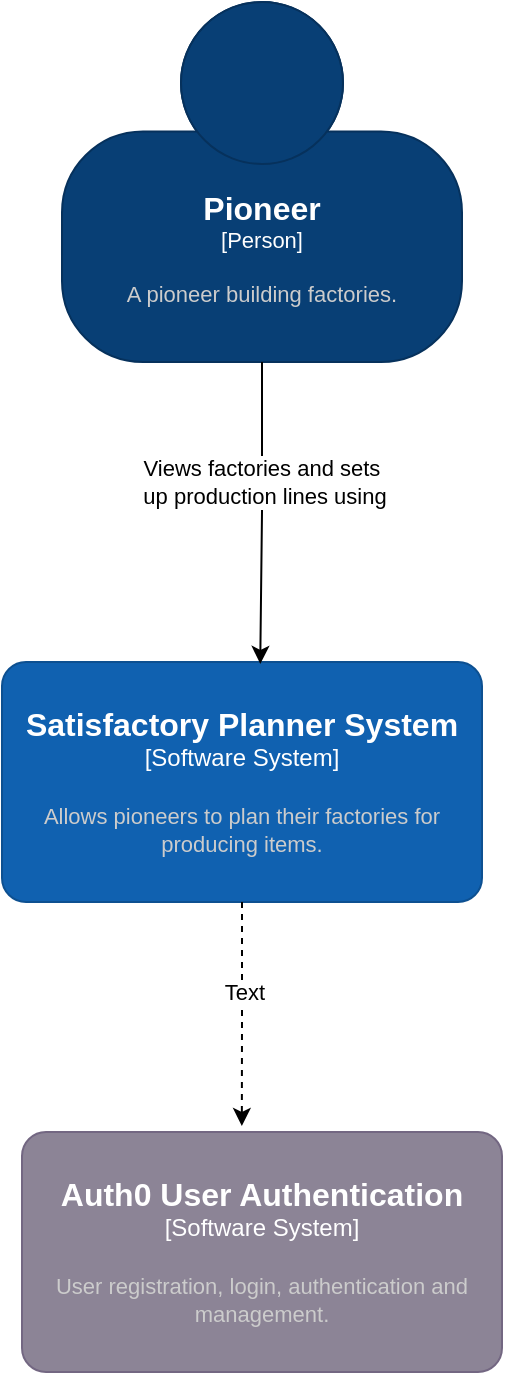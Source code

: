 <mxfile version="22.1.3" type="github">
  <diagram name="Page-1" id="ydV6S7mBsiAsJ54BnpHi">
    <mxGraphModel dx="1370" dy="794" grid="0" gridSize="10" guides="1" tooltips="1" connect="1" arrows="1" fold="1" page="1" pageScale="1" pageWidth="827" pageHeight="1169" math="0" shadow="0">
      <root>
        <mxCell id="0" />
        <mxCell id="1" parent="0" />
        <object placeholders="1" c4Name="Pioneer" c4Type="Person" c4Description="A pioneer building factories." label="&lt;font style=&quot;font-size: 16px&quot;&gt;&lt;b&gt;%c4Name%&lt;/b&gt;&lt;/font&gt;&lt;div&gt;[%c4Type%]&lt;/div&gt;&lt;br&gt;&lt;div&gt;&lt;font style=&quot;font-size: 11px&quot;&gt;&lt;font color=&quot;#cccccc&quot;&gt;%c4Description%&lt;/font&gt;&lt;/div&gt;" id="rKlOMMTNHw2J0aS7q7gS-1">
          <mxCell style="html=1;fontSize=11;dashed=0;whiteSpace=wrap;fillColor=#083F75;strokeColor=#06315C;fontColor=#ffffff;shape=mxgraph.c4.person2;align=center;metaEdit=1;points=[[0.5,0,0],[1,0.5,0],[1,0.75,0],[0.75,1,0],[0.5,1,0],[0.25,1,0],[0,0.75,0],[0,0.5,0]];resizable=0;" vertex="1" parent="1">
            <mxGeometry x="320" y="20" width="200" height="180" as="geometry" />
          </mxCell>
        </object>
        <object placeholders="1" c4Name="Satisfactory Planner System" c4Type="Software System" c4Description="Allows pioneers to plan their factories for producing items." label="&lt;font style=&quot;font-size: 16px&quot;&gt;&lt;b&gt;%c4Name%&lt;/b&gt;&lt;/font&gt;&lt;div&gt;[%c4Type%]&lt;/div&gt;&lt;br&gt;&lt;div&gt;&lt;font style=&quot;font-size: 11px&quot;&gt;&lt;font color=&quot;#cccccc&quot;&gt;%c4Description%&lt;/font&gt;&lt;/div&gt;" id="rKlOMMTNHw2J0aS7q7gS-2">
          <mxCell style="rounded=1;whiteSpace=wrap;html=1;labelBackgroundColor=none;fillColor=#1061B0;fontColor=#ffffff;align=center;arcSize=10;strokeColor=#0D5091;metaEdit=1;resizable=0;points=[[0.25,0,0],[0.5,0,0],[0.75,0,0],[1,0.25,0],[1,0.5,0],[1,0.75,0],[0.75,1,0],[0.5,1,0],[0.25,1,0],[0,0.75,0],[0,0.5,0],[0,0.25,0]];" vertex="1" parent="1">
            <mxGeometry x="290" y="350" width="240" height="120" as="geometry" />
          </mxCell>
        </object>
        <mxCell id="rKlOMMTNHw2J0aS7q7gS-5" style="edgeStyle=orthogonalEdgeStyle;rounded=0;orthogonalLoop=1;jettySize=auto;html=1;entryX=0.538;entryY=0.008;entryDx=0;entryDy=0;entryPerimeter=0;" edge="1" parent="1" source="rKlOMMTNHw2J0aS7q7gS-1" target="rKlOMMTNHw2J0aS7q7gS-2">
          <mxGeometry relative="1" as="geometry" />
        </mxCell>
        <mxCell id="rKlOMMTNHw2J0aS7q7gS-6" value="&lt;div&gt;Views factories and sets&amp;nbsp;&lt;/div&gt;&lt;div&gt;up production lines using&lt;/div&gt;" style="edgeLabel;html=1;align=center;verticalAlign=middle;resizable=0;points=[];" vertex="1" connectable="0" parent="rKlOMMTNHw2J0aS7q7gS-5">
          <mxGeometry x="-0.21" y="1" relative="1" as="geometry">
            <mxPoint as="offset" />
          </mxGeometry>
        </mxCell>
        <object placeholders="1" c4Name="Auth0 User Authentication" c4Type="Software System" c4Description="User registration, login, authentication and management." label="&lt;font style=&quot;font-size: 16px&quot;&gt;&lt;b&gt;%c4Name%&lt;/b&gt;&lt;/font&gt;&lt;div&gt;[%c4Type%]&lt;/div&gt;&lt;br&gt;&lt;div&gt;&lt;font style=&quot;font-size: 11px&quot;&gt;&lt;font color=&quot;#cccccc&quot;&gt;%c4Description%&lt;/font&gt;&lt;/div&gt;" id="rKlOMMTNHw2J0aS7q7gS-7">
          <mxCell style="rounded=1;whiteSpace=wrap;html=1;labelBackgroundColor=none;fillColor=#8C8496;fontColor=#ffffff;align=center;arcSize=10;strokeColor=#736782;metaEdit=1;resizable=0;points=[[0.25,0,0],[0.5,0,0],[0.75,0,0],[1,0.25,0],[1,0.5,0],[1,0.75,0],[0.75,1,0],[0.5,1,0],[0.25,1,0],[0,0.75,0],[0,0.5,0],[0,0.25,0]];" vertex="1" parent="1">
            <mxGeometry x="300" y="585" width="240" height="120" as="geometry" />
          </mxCell>
        </object>
        <mxCell id="rKlOMMTNHw2J0aS7q7gS-8" style="edgeStyle=orthogonalEdgeStyle;rounded=0;orthogonalLoop=1;jettySize=auto;html=1;entryX=0.458;entryY=-0.025;entryDx=0;entryDy=0;entryPerimeter=0;dashed=1;" edge="1" parent="1" source="rKlOMMTNHw2J0aS7q7gS-2" target="rKlOMMTNHw2J0aS7q7gS-7">
          <mxGeometry relative="1" as="geometry" />
        </mxCell>
        <mxCell id="rKlOMMTNHw2J0aS7q7gS-9" value="Text" style="edgeLabel;html=1;align=center;verticalAlign=middle;resizable=0;points=[];" vertex="1" connectable="0" parent="rKlOMMTNHw2J0aS7q7gS-8">
          <mxGeometry x="-0.222" y="1" relative="1" as="geometry">
            <mxPoint y="1" as="offset" />
          </mxGeometry>
        </mxCell>
      </root>
    </mxGraphModel>
  </diagram>
</mxfile>
